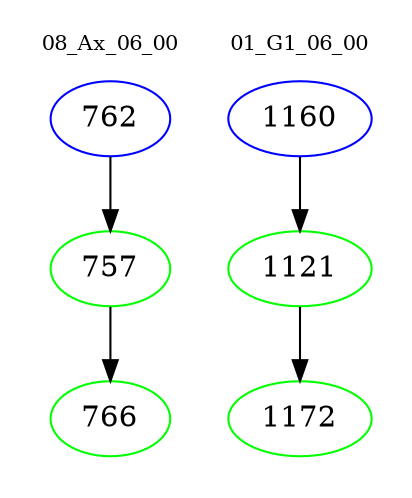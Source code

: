 digraph{
subgraph cluster_0 {
color = white
label = "08_Ax_06_00";
fontsize=10;
T0_762 [label="762", color="blue"]
T0_762 -> T0_757 [color="black"]
T0_757 [label="757", color="green"]
T0_757 -> T0_766 [color="black"]
T0_766 [label="766", color="green"]
}
subgraph cluster_1 {
color = white
label = "01_G1_06_00";
fontsize=10;
T1_1160 [label="1160", color="blue"]
T1_1160 -> T1_1121 [color="black"]
T1_1121 [label="1121", color="green"]
T1_1121 -> T1_1172 [color="black"]
T1_1172 [label="1172", color="green"]
}
}
